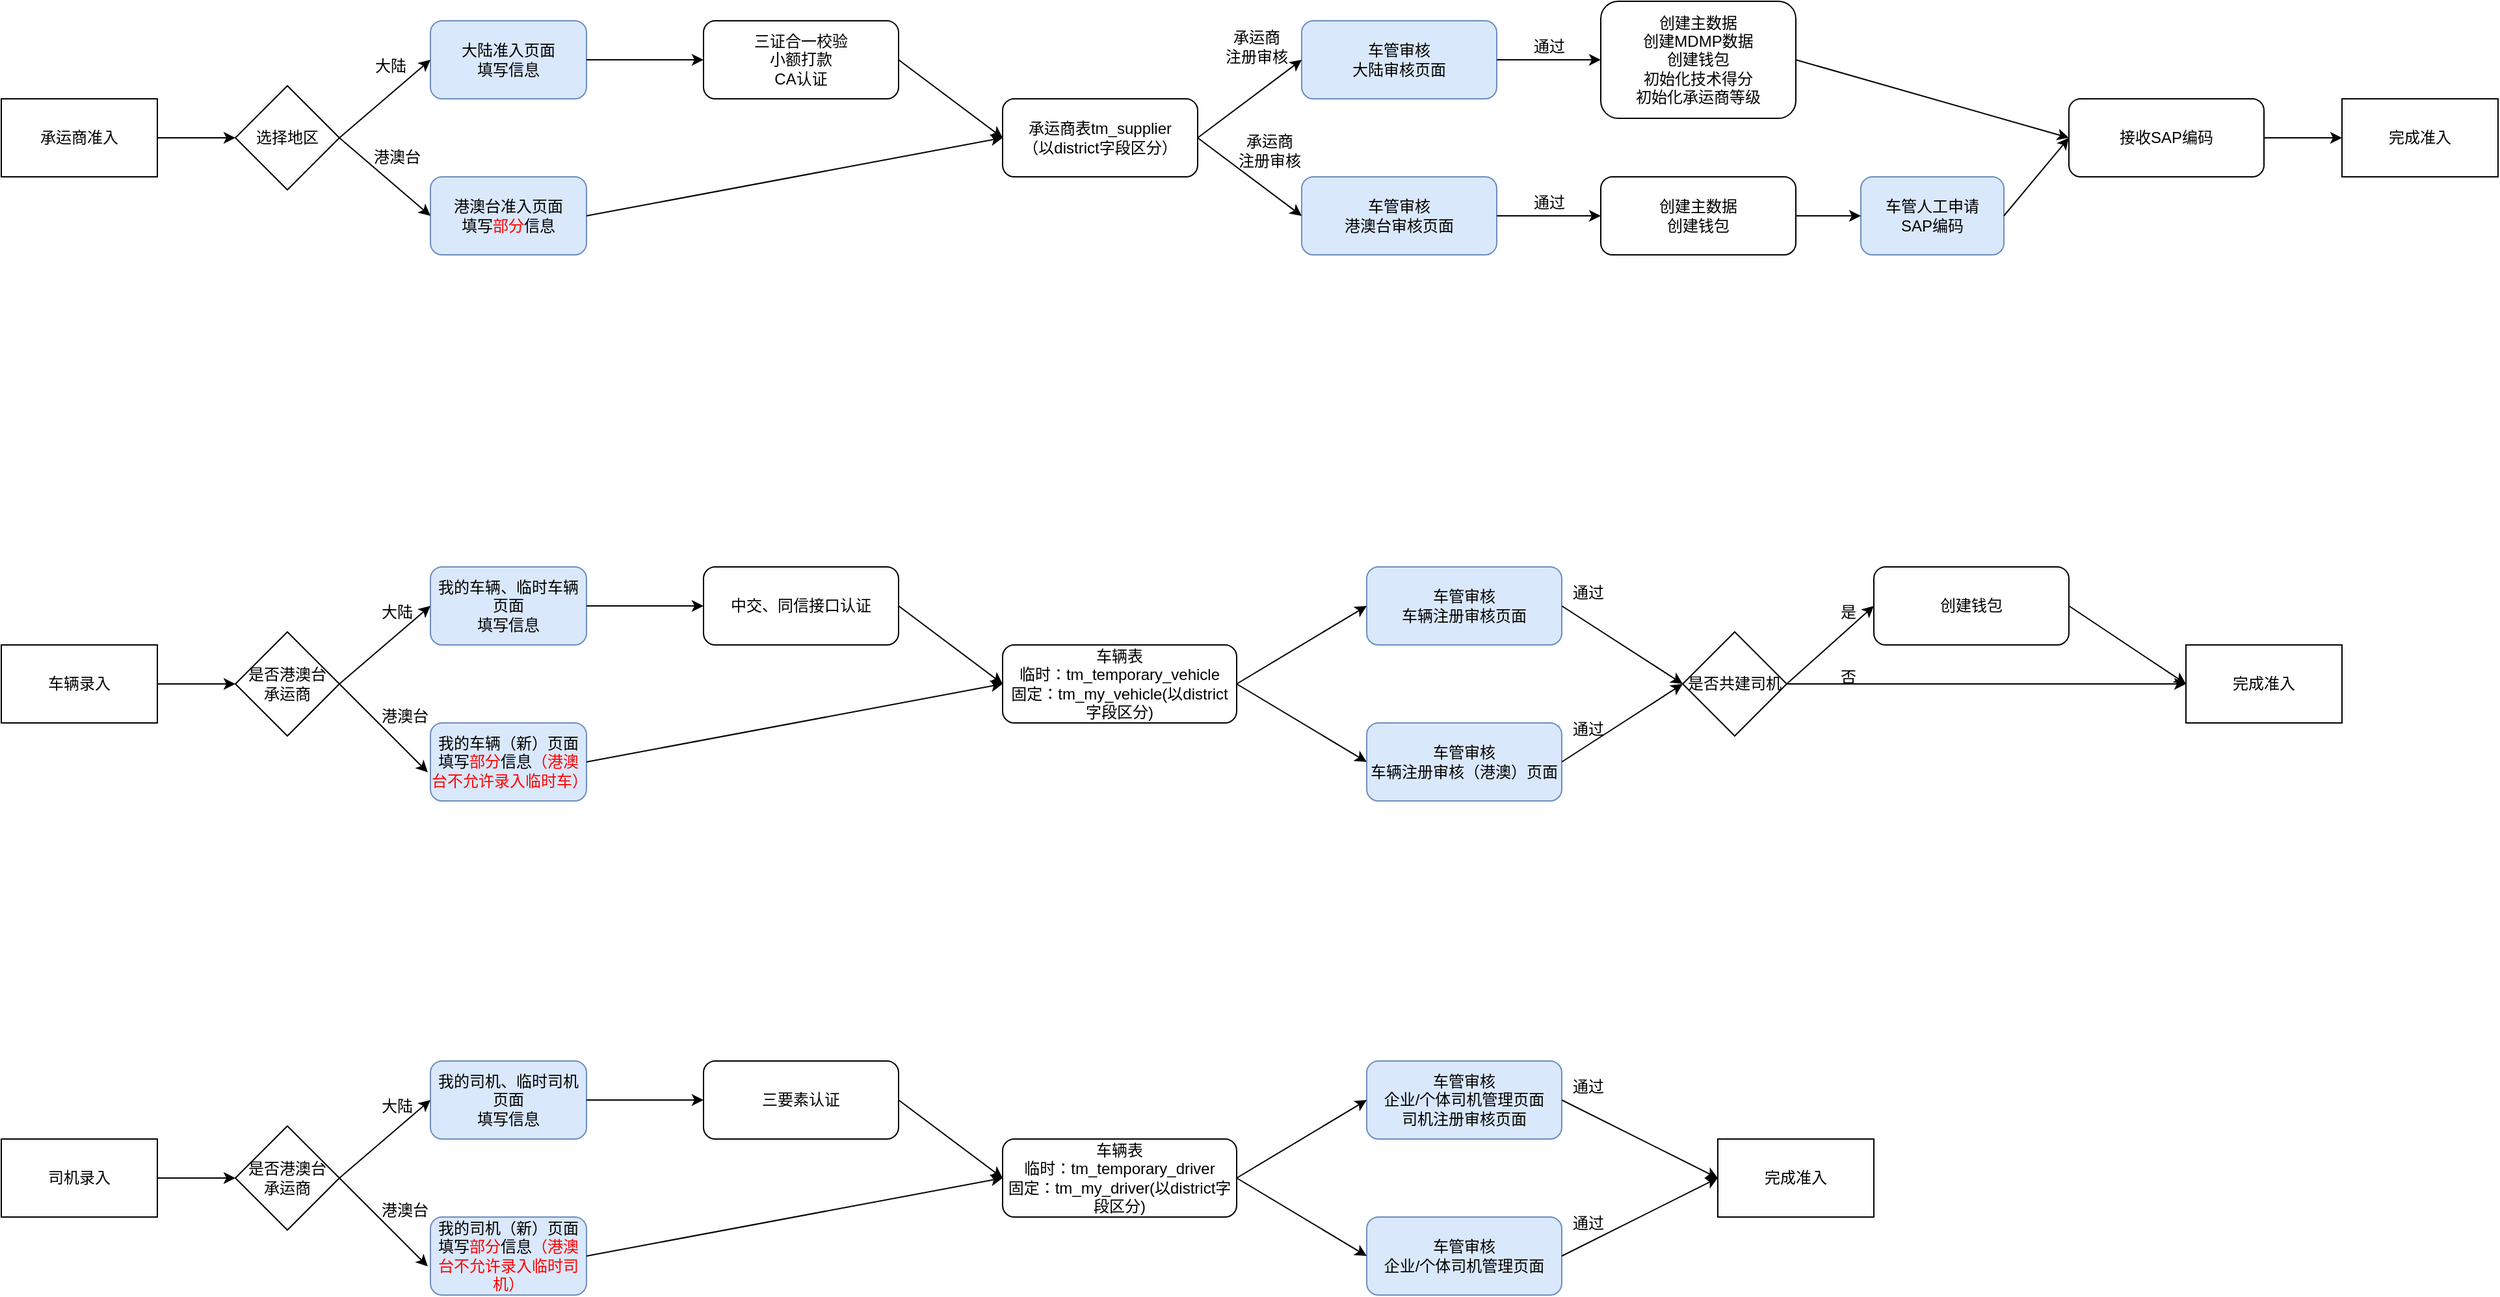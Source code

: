 <mxfile version="21.1.6" type="github">
  <diagram name="第 1 页" id="ubxKcSlFO65tErfigACV">
    <mxGraphModel dx="1434" dy="764" grid="1" gridSize="10" guides="1" tooltips="1" connect="1" arrows="1" fold="1" page="1" pageScale="1" pageWidth="827" pageHeight="1169" math="0" shadow="0">
      <root>
        <mxCell id="0" />
        <mxCell id="1" parent="0" />
        <mxCell id="kHSgpQIC2w--y30t0IKM-2" value="" style="endArrow=classic;html=1;rounded=0;exitX=1;exitY=0.5;exitDx=0;exitDy=0;" parent="1" target="kHSgpQIC2w--y30t0IKM-4" edge="1">
          <mxGeometry width="50" height="50" relative="1" as="geometry">
            <mxPoint x="230" y="210" as="sourcePoint" />
            <mxPoint x="260" y="360" as="targetPoint" />
          </mxGeometry>
        </mxCell>
        <mxCell id="kHSgpQIC2w--y30t0IKM-3" value="大陆准入页面&lt;br&gt;填写信息" style="rounded=1;whiteSpace=wrap;html=1;fillColor=#dae8fc;strokeColor=#6c8ebf;" parent="1" vertex="1">
          <mxGeometry x="440" y="120" width="120" height="60" as="geometry" />
        </mxCell>
        <mxCell id="kHSgpQIC2w--y30t0IKM-4" value="选择地区" style="rhombus;whiteSpace=wrap;html=1;" parent="1" vertex="1">
          <mxGeometry x="290" y="170" width="80" height="80" as="geometry" />
        </mxCell>
        <mxCell id="kHSgpQIC2w--y30t0IKM-5" value="" style="endArrow=classic;html=1;rounded=0;exitX=1;exitY=0.5;exitDx=0;exitDy=0;entryX=0;entryY=0.5;entryDx=0;entryDy=0;" parent="1" source="kHSgpQIC2w--y30t0IKM-4" target="kHSgpQIC2w--y30t0IKM-3" edge="1">
          <mxGeometry width="50" height="50" relative="1" as="geometry">
            <mxPoint x="240" y="220" as="sourcePoint" />
            <mxPoint x="300" y="220" as="targetPoint" />
          </mxGeometry>
        </mxCell>
        <mxCell id="kHSgpQIC2w--y30t0IKM-6" value="港澳台准入页面&lt;br&gt;填写&lt;font style=&quot;border-color: var(--border-color);&quot; color=&quot;#ff0000&quot;&gt;部分&lt;/font&gt;&lt;span style=&quot;&quot;&gt;信息&lt;/span&gt;" style="rounded=1;whiteSpace=wrap;html=1;fillColor=#dae8fc;strokeColor=#6c8ebf;" parent="1" vertex="1">
          <mxGeometry x="440" y="240" width="120" height="60" as="geometry" />
        </mxCell>
        <mxCell id="kHSgpQIC2w--y30t0IKM-8" value="" style="endArrow=classic;html=1;rounded=0;exitX=1;exitY=0.5;exitDx=0;exitDy=0;entryX=0;entryY=0.5;entryDx=0;entryDy=0;" parent="1" source="kHSgpQIC2w--y30t0IKM-4" target="kHSgpQIC2w--y30t0IKM-6" edge="1">
          <mxGeometry width="50" height="50" relative="1" as="geometry">
            <mxPoint x="380" y="220" as="sourcePoint" />
            <mxPoint x="450" y="150" as="targetPoint" />
          </mxGeometry>
        </mxCell>
        <mxCell id="kHSgpQIC2w--y30t0IKM-9" value="大陆" style="text;html=1;align=center;verticalAlign=middle;resizable=0;points=[];autosize=1;strokeColor=none;fillColor=none;" parent="1" vertex="1">
          <mxGeometry x="384" y="140" width="50" height="30" as="geometry" />
        </mxCell>
        <mxCell id="kHSgpQIC2w--y30t0IKM-10" value="港澳台" style="text;html=1;align=center;verticalAlign=middle;resizable=0;points=[];autosize=1;strokeColor=none;fillColor=none;" parent="1" vertex="1">
          <mxGeometry x="384" y="210" width="60" height="30" as="geometry" />
        </mxCell>
        <mxCell id="kHSgpQIC2w--y30t0IKM-12" value="承运商表tm_supplier&lt;br&gt;（以district字段区分）" style="rounded=1;whiteSpace=wrap;html=1;" parent="1" vertex="1">
          <mxGeometry x="880" y="180" width="150" height="60" as="geometry" />
        </mxCell>
        <mxCell id="kHSgpQIC2w--y30t0IKM-13" value="" style="endArrow=classic;html=1;rounded=0;exitX=1;exitY=0.5;exitDx=0;exitDy=0;entryX=0;entryY=0.5;entryDx=0;entryDy=0;" parent="1" source="kHSgpQIC2w--y30t0IKM-3" target="kHSgpQIC2w--y30t0IKM-17" edge="1">
          <mxGeometry width="50" height="50" relative="1" as="geometry">
            <mxPoint x="640" y="420" as="sourcePoint" />
            <mxPoint x="690" y="370" as="targetPoint" />
          </mxGeometry>
        </mxCell>
        <mxCell id="kHSgpQIC2w--y30t0IKM-14" value="" style="endArrow=classic;html=1;rounded=0;exitX=1;exitY=0.5;exitDx=0;exitDy=0;entryX=0;entryY=0.5;entryDx=0;entryDy=0;" parent="1" source="kHSgpQIC2w--y30t0IKM-6" target="kHSgpQIC2w--y30t0IKM-12" edge="1">
          <mxGeometry width="50" height="50" relative="1" as="geometry">
            <mxPoint x="640" y="420" as="sourcePoint" />
            <mxPoint x="690" y="370" as="targetPoint" />
          </mxGeometry>
        </mxCell>
        <mxCell id="kHSgpQIC2w--y30t0IKM-17" value="三证合一校验&lt;br&gt;小额打款&lt;br&gt;CA认证" style="rounded=1;whiteSpace=wrap;html=1;" parent="1" vertex="1">
          <mxGeometry x="650" y="120" width="150" height="60" as="geometry" />
        </mxCell>
        <mxCell id="kHSgpQIC2w--y30t0IKM-18" value="" style="endArrow=classic;html=1;rounded=0;entryX=0;entryY=0.5;entryDx=0;entryDy=0;exitX=1;exitY=0.5;exitDx=0;exitDy=0;" parent="1" source="kHSgpQIC2w--y30t0IKM-17" target="kHSgpQIC2w--y30t0IKM-12" edge="1">
          <mxGeometry width="50" height="50" relative="1" as="geometry">
            <mxPoint x="640" y="400" as="sourcePoint" />
            <mxPoint x="690" y="350" as="targetPoint" />
          </mxGeometry>
        </mxCell>
        <mxCell id="kHSgpQIC2w--y30t0IKM-19" value="车管审核&lt;br&gt;大陆审核页面" style="rounded=1;whiteSpace=wrap;html=1;fillColor=#dae8fc;strokeColor=#6c8ebf;" parent="1" vertex="1">
          <mxGeometry x="1110" y="120" width="150" height="60" as="geometry" />
        </mxCell>
        <mxCell id="kHSgpQIC2w--y30t0IKM-20" value="" style="endArrow=classic;html=1;rounded=0;entryX=0;entryY=0.5;entryDx=0;entryDy=0;" parent="1" target="kHSgpQIC2w--y30t0IKM-19" edge="1">
          <mxGeometry width="50" height="50" relative="1" as="geometry">
            <mxPoint x="1030" y="210" as="sourcePoint" />
            <mxPoint x="1120" y="350" as="targetPoint" />
          </mxGeometry>
        </mxCell>
        <mxCell id="kHSgpQIC2w--y30t0IKM-23" value="创建主数据&lt;br&gt;创建MDMP数据&lt;br&gt;创建钱包&lt;br&gt;初始化技术得分&lt;br&gt;初始化承运商等级" style="rounded=1;whiteSpace=wrap;html=1;" parent="1" vertex="1">
          <mxGeometry x="1340" y="105" width="150" height="90" as="geometry" />
        </mxCell>
        <mxCell id="kHSgpQIC2w--y30t0IKM-24" value="" style="endArrow=classic;html=1;rounded=0;entryX=0;entryY=0.5;entryDx=0;entryDy=0;exitX=1;exitY=0.5;exitDx=0;exitDy=0;" parent="1" source="kHSgpQIC2w--y30t0IKM-19" target="kHSgpQIC2w--y30t0IKM-23" edge="1">
          <mxGeometry width="50" height="50" relative="1" as="geometry">
            <mxPoint x="1240" y="210" as="sourcePoint" />
            <mxPoint x="1312" y="220" as="targetPoint" />
          </mxGeometry>
        </mxCell>
        <mxCell id="kHSgpQIC2w--y30t0IKM-25" value="车管审核&lt;br&gt;港澳台审核页面" style="rounded=1;whiteSpace=wrap;html=1;fillColor=#dae8fc;strokeColor=#6c8ebf;" parent="1" vertex="1">
          <mxGeometry x="1110" y="240" width="150" height="60" as="geometry" />
        </mxCell>
        <mxCell id="kHSgpQIC2w--y30t0IKM-26" value="" style="endArrow=classic;html=1;rounded=0;entryX=0;entryY=0.5;entryDx=0;entryDy=0;exitX=1;exitY=0.5;exitDx=0;exitDy=0;" parent="1" source="kHSgpQIC2w--y30t0IKM-12" target="kHSgpQIC2w--y30t0IKM-25" edge="1">
          <mxGeometry width="50" height="50" relative="1" as="geometry">
            <mxPoint x="1040" y="220" as="sourcePoint" />
            <mxPoint x="1120" y="160" as="targetPoint" />
          </mxGeometry>
        </mxCell>
        <mxCell id="kHSgpQIC2w--y30t0IKM-27" value="承运商&lt;br&gt;注册审核" style="text;html=1;align=center;verticalAlign=middle;resizable=0;points=[];autosize=1;strokeColor=none;fillColor=none;" parent="1" vertex="1">
          <mxGeometry x="1040" y="120" width="70" height="40" as="geometry" />
        </mxCell>
        <mxCell id="kHSgpQIC2w--y30t0IKM-28" value="承运商&lt;br&gt;注册审核" style="text;html=1;align=center;verticalAlign=middle;resizable=0;points=[];autosize=1;strokeColor=none;fillColor=none;" parent="1" vertex="1">
          <mxGeometry x="1050" y="200" width="70" height="40" as="geometry" />
        </mxCell>
        <mxCell id="kHSgpQIC2w--y30t0IKM-29" value="创建主数据&lt;br&gt;创建钱包" style="rounded=1;whiteSpace=wrap;html=1;" parent="1" vertex="1">
          <mxGeometry x="1340" y="240" width="150" height="60" as="geometry" />
        </mxCell>
        <mxCell id="kHSgpQIC2w--y30t0IKM-30" value="" style="endArrow=classic;html=1;rounded=0;exitX=1;exitY=0.5;exitDx=0;exitDy=0;" parent="1" source="kHSgpQIC2w--y30t0IKM-25" edge="1">
          <mxGeometry width="50" height="50" relative="1" as="geometry">
            <mxPoint x="1260" y="280" as="sourcePoint" />
            <mxPoint x="1340" y="270" as="targetPoint" />
          </mxGeometry>
        </mxCell>
        <mxCell id="kHSgpQIC2w--y30t0IKM-31" value="通过" style="text;html=1;align=center;verticalAlign=middle;resizable=0;points=[];autosize=1;strokeColor=none;fillColor=none;" parent="1" vertex="1">
          <mxGeometry x="1275" y="125" width="50" height="30" as="geometry" />
        </mxCell>
        <mxCell id="kHSgpQIC2w--y30t0IKM-32" value="通过" style="text;html=1;align=center;verticalAlign=middle;resizable=0;points=[];autosize=1;strokeColor=none;fillColor=none;" parent="1" vertex="1">
          <mxGeometry x="1275" y="245" width="50" height="30" as="geometry" />
        </mxCell>
        <mxCell id="kHSgpQIC2w--y30t0IKM-36" value="车管人工申请&lt;br&gt;SAP编码" style="rounded=1;whiteSpace=wrap;html=1;fillColor=#dae8fc;strokeColor=#6c8ebf;" parent="1" vertex="1">
          <mxGeometry x="1540" y="240" width="110" height="60" as="geometry" />
        </mxCell>
        <mxCell id="kHSgpQIC2w--y30t0IKM-37" value="" style="endArrow=classic;html=1;rounded=0;" parent="1" edge="1">
          <mxGeometry width="50" height="50" relative="1" as="geometry">
            <mxPoint x="1490" y="270" as="sourcePoint" />
            <mxPoint x="1540" y="270" as="targetPoint" />
            <Array as="points">
              <mxPoint x="1540" y="270" />
            </Array>
          </mxGeometry>
        </mxCell>
        <mxCell id="kHSgpQIC2w--y30t0IKM-38" value="接收SAP编码" style="rounded=1;whiteSpace=wrap;html=1;" parent="1" vertex="1">
          <mxGeometry x="1700" y="180" width="150" height="60" as="geometry" />
        </mxCell>
        <mxCell id="kHSgpQIC2w--y30t0IKM-39" value="" style="endArrow=classic;html=1;rounded=0;exitX=1;exitY=0.5;exitDx=0;exitDy=0;entryX=0;entryY=0.5;entryDx=0;entryDy=0;" parent="1" source="kHSgpQIC2w--y30t0IKM-23" target="kHSgpQIC2w--y30t0IKM-38" edge="1">
          <mxGeometry width="50" height="50" relative="1" as="geometry">
            <mxPoint x="1550" y="180" as="sourcePoint" />
            <mxPoint x="1600" y="130" as="targetPoint" />
          </mxGeometry>
        </mxCell>
        <mxCell id="kHSgpQIC2w--y30t0IKM-40" value="" style="endArrow=classic;html=1;rounded=0;exitX=1;exitY=0.5;exitDx=0;exitDy=0;entryX=0;entryY=0.5;entryDx=0;entryDy=0;" parent="1" source="kHSgpQIC2w--y30t0IKM-36" target="kHSgpQIC2w--y30t0IKM-38" edge="1">
          <mxGeometry width="50" height="50" relative="1" as="geometry">
            <mxPoint x="1500" y="160" as="sourcePoint" />
            <mxPoint x="1710" y="220" as="targetPoint" />
          </mxGeometry>
        </mxCell>
        <mxCell id="kHSgpQIC2w--y30t0IKM-41" value="完成准入" style="rounded=0;whiteSpace=wrap;html=1;" parent="1" vertex="1">
          <mxGeometry x="1910" y="180" width="120" height="60" as="geometry" />
        </mxCell>
        <mxCell id="kHSgpQIC2w--y30t0IKM-42" value="" style="endArrow=classic;html=1;rounded=0;exitX=1;exitY=0.5;exitDx=0;exitDy=0;entryX=0;entryY=0.5;entryDx=0;entryDy=0;" parent="1" source="kHSgpQIC2w--y30t0IKM-38" target="kHSgpQIC2w--y30t0IKM-41" edge="1">
          <mxGeometry width="50" height="50" relative="1" as="geometry">
            <mxPoint x="1660" y="280" as="sourcePoint" />
            <mxPoint x="1710" y="220" as="targetPoint" />
          </mxGeometry>
        </mxCell>
        <mxCell id="kHSgpQIC2w--y30t0IKM-45" value="承运商准入" style="rounded=0;whiteSpace=wrap;html=1;" parent="1" vertex="1">
          <mxGeometry x="110" y="180" width="120" height="60" as="geometry" />
        </mxCell>
        <mxCell id="kHSgpQIC2w--y30t0IKM-46" value="车辆录入" style="rounded=0;whiteSpace=wrap;html=1;" parent="1" vertex="1">
          <mxGeometry x="110" y="600" width="120" height="60" as="geometry" />
        </mxCell>
        <mxCell id="kHSgpQIC2w--y30t0IKM-47" value="是否港澳台&lt;br&gt;承运商" style="rhombus;whiteSpace=wrap;html=1;" parent="1" vertex="1">
          <mxGeometry x="290" y="590" width="80" height="80" as="geometry" />
        </mxCell>
        <mxCell id="kHSgpQIC2w--y30t0IKM-48" value="" style="endArrow=classic;html=1;rounded=0;exitX=1;exitY=0.5;exitDx=0;exitDy=0;entryX=0;entryY=0.5;entryDx=0;entryDy=0;" parent="1" source="kHSgpQIC2w--y30t0IKM-46" target="kHSgpQIC2w--y30t0IKM-47" edge="1">
          <mxGeometry width="50" height="50" relative="1" as="geometry">
            <mxPoint x="510" y="360" as="sourcePoint" />
            <mxPoint x="560" y="310" as="targetPoint" />
          </mxGeometry>
        </mxCell>
        <mxCell id="kHSgpQIC2w--y30t0IKM-49" value="我的车辆、临时车辆页面&lt;br&gt;填写信息" style="rounded=1;whiteSpace=wrap;html=1;fillColor=#dae8fc;strokeColor=#6c8ebf;" parent="1" vertex="1">
          <mxGeometry x="440" y="540" width="120" height="60" as="geometry" />
        </mxCell>
        <mxCell id="kHSgpQIC2w--y30t0IKM-50" value="我的车辆（新）页面&lt;br&gt;填写&lt;font style=&quot;border-color: var(--border-color);&quot; color=&quot;#ff0000&quot;&gt;部分&lt;/font&gt;信息&lt;font color=&quot;#ff0000&quot;&gt;（港澳台不允许录入临时车）&lt;/font&gt;" style="rounded=1;whiteSpace=wrap;html=1;fillColor=#dae8fc;strokeColor=#6c8ebf;" parent="1" vertex="1">
          <mxGeometry x="440" y="660" width="120" height="60" as="geometry" />
        </mxCell>
        <mxCell id="kHSgpQIC2w--y30t0IKM-51" value="" style="endArrow=classic;html=1;rounded=0;exitX=1;exitY=0.5;exitDx=0;exitDy=0;entryX=0;entryY=0.5;entryDx=0;entryDy=0;" parent="1" source="kHSgpQIC2w--y30t0IKM-47" target="kHSgpQIC2w--y30t0IKM-49" edge="1">
          <mxGeometry width="50" height="50" relative="1" as="geometry">
            <mxPoint x="240" y="640" as="sourcePoint" />
            <mxPoint x="300" y="640" as="targetPoint" />
          </mxGeometry>
        </mxCell>
        <mxCell id="kHSgpQIC2w--y30t0IKM-52" value="" style="endArrow=classic;html=1;rounded=0;entryX=-0.017;entryY=0.633;entryDx=0;entryDy=0;entryPerimeter=0;" parent="1" target="kHSgpQIC2w--y30t0IKM-50" edge="1">
          <mxGeometry width="50" height="50" relative="1" as="geometry">
            <mxPoint x="370" y="630" as="sourcePoint" />
            <mxPoint x="450" y="580" as="targetPoint" />
          </mxGeometry>
        </mxCell>
        <mxCell id="kHSgpQIC2w--y30t0IKM-53" value="港澳台" style="text;html=1;align=center;verticalAlign=middle;resizable=0;points=[];autosize=1;strokeColor=none;fillColor=none;" parent="1" vertex="1">
          <mxGeometry x="390" y="640" width="60" height="30" as="geometry" />
        </mxCell>
        <mxCell id="kHSgpQIC2w--y30t0IKM-54" value="大陆" style="text;html=1;align=center;verticalAlign=middle;resizable=0;points=[];autosize=1;strokeColor=none;fillColor=none;" parent="1" vertex="1">
          <mxGeometry x="389" y="560" width="50" height="30" as="geometry" />
        </mxCell>
        <mxCell id="kHSgpQIC2w--y30t0IKM-56" value="中交、同信接口认证" style="rounded=1;whiteSpace=wrap;html=1;" parent="1" vertex="1">
          <mxGeometry x="650" y="540" width="150" height="60" as="geometry" />
        </mxCell>
        <mxCell id="kHSgpQIC2w--y30t0IKM-57" value="" style="endArrow=classic;html=1;rounded=0;exitX=1;exitY=0.5;exitDx=0;exitDy=0;entryX=0;entryY=0.5;entryDx=0;entryDy=0;" parent="1" source="kHSgpQIC2w--y30t0IKM-49" target="kHSgpQIC2w--y30t0IKM-56" edge="1">
          <mxGeometry width="50" height="50" relative="1" as="geometry">
            <mxPoint x="570" y="590" as="sourcePoint" />
            <mxPoint x="620" y="540" as="targetPoint" />
          </mxGeometry>
        </mxCell>
        <mxCell id="kHSgpQIC2w--y30t0IKM-59" value="车辆表&lt;br&gt;临时：tm_temporary_vehicle&lt;br&gt;固定：tm_my_vehicle(以district字段区分)" style="rounded=1;whiteSpace=wrap;html=1;" parent="1" vertex="1">
          <mxGeometry x="880" y="600" width="180" height="60" as="geometry" />
        </mxCell>
        <mxCell id="kHSgpQIC2w--y30t0IKM-60" value="" style="endArrow=classic;html=1;rounded=0;exitX=1;exitY=0.5;exitDx=0;exitDy=0;entryX=0;entryY=0.5;entryDx=0;entryDy=0;" parent="1" source="kHSgpQIC2w--y30t0IKM-50" target="kHSgpQIC2w--y30t0IKM-59" edge="1">
          <mxGeometry width="50" height="50" relative="1" as="geometry">
            <mxPoint x="510" y="430" as="sourcePoint" />
            <mxPoint x="560" y="380" as="targetPoint" />
          </mxGeometry>
        </mxCell>
        <mxCell id="kHSgpQIC2w--y30t0IKM-61" value="" style="endArrow=classic;html=1;rounded=0;exitX=1;exitY=0.5;exitDx=0;exitDy=0;" parent="1" source="kHSgpQIC2w--y30t0IKM-56" edge="1">
          <mxGeometry width="50" height="50" relative="1" as="geometry">
            <mxPoint x="810" y="160" as="sourcePoint" />
            <mxPoint x="880" y="630" as="targetPoint" />
          </mxGeometry>
        </mxCell>
        <mxCell id="kHSgpQIC2w--y30t0IKM-62" value="车管审核&lt;br&gt;车辆注册审核页面" style="rounded=1;whiteSpace=wrap;html=1;fillColor=#dae8fc;strokeColor=#6c8ebf;" parent="1" vertex="1">
          <mxGeometry x="1160" y="540" width="150" height="60" as="geometry" />
        </mxCell>
        <mxCell id="kHSgpQIC2w--y30t0IKM-63" value="车管审核&lt;br&gt;车辆注册审核（港澳）页面" style="rounded=1;whiteSpace=wrap;html=1;fillColor=#dae8fc;strokeColor=#6c8ebf;" parent="1" vertex="1">
          <mxGeometry x="1160" y="660" width="150" height="60" as="geometry" />
        </mxCell>
        <mxCell id="kHSgpQIC2w--y30t0IKM-64" value="" style="endArrow=classic;html=1;rounded=0;exitX=1;exitY=0.5;exitDx=0;exitDy=0;entryX=0;entryY=0.5;entryDx=0;entryDy=0;" parent="1" source="kHSgpQIC2w--y30t0IKM-59" target="kHSgpQIC2w--y30t0IKM-62" edge="1">
          <mxGeometry width="50" height="50" relative="1" as="geometry">
            <mxPoint x="890" y="530" as="sourcePoint" />
            <mxPoint x="940" y="480" as="targetPoint" />
          </mxGeometry>
        </mxCell>
        <mxCell id="kHSgpQIC2w--y30t0IKM-65" value="" style="endArrow=classic;html=1;rounded=0;entryX=0;entryY=0.5;entryDx=0;entryDy=0;" parent="1" target="kHSgpQIC2w--y30t0IKM-63" edge="1">
          <mxGeometry width="50" height="50" relative="1" as="geometry">
            <mxPoint x="1060" y="630" as="sourcePoint" />
            <mxPoint x="1170" y="580" as="targetPoint" />
          </mxGeometry>
        </mxCell>
        <mxCell id="kHSgpQIC2w--y30t0IKM-66" value="完成准入" style="rounded=0;whiteSpace=wrap;html=1;" parent="1" vertex="1">
          <mxGeometry x="1790" y="600" width="120" height="60" as="geometry" />
        </mxCell>
        <mxCell id="kHSgpQIC2w--y30t0IKM-67" value="" style="endArrow=classic;html=1;rounded=0;exitX=1;exitY=0.5;exitDx=0;exitDy=0;entryX=0;entryY=0.5;entryDx=0;entryDy=0;" parent="1" source="kHSgpQIC2w--y30t0IKM-62" target="eUwzeeHUWYk4egDMTB7J-1" edge="1">
          <mxGeometry width="50" height="50" relative="1" as="geometry">
            <mxPoint x="1540" y="530" as="sourcePoint" />
            <mxPoint x="1410" y="630" as="targetPoint" />
          </mxGeometry>
        </mxCell>
        <mxCell id="kHSgpQIC2w--y30t0IKM-68" value="" style="endArrow=classic;html=1;rounded=0;exitX=1;exitY=0.5;exitDx=0;exitDy=0;entryX=0;entryY=0.5;entryDx=0;entryDy=0;" parent="1" source="kHSgpQIC2w--y30t0IKM-63" target="eUwzeeHUWYk4egDMTB7J-1" edge="1">
          <mxGeometry width="50" height="50" relative="1" as="geometry">
            <mxPoint x="1320" y="580" as="sourcePoint" />
            <mxPoint x="1440" y="640" as="targetPoint" />
          </mxGeometry>
        </mxCell>
        <mxCell id="kHSgpQIC2w--y30t0IKM-69" value="通过" style="text;html=1;align=center;verticalAlign=middle;resizable=0;points=[];autosize=1;strokeColor=none;fillColor=none;" parent="1" vertex="1">
          <mxGeometry x="1305" y="545" width="50" height="30" as="geometry" />
        </mxCell>
        <mxCell id="kHSgpQIC2w--y30t0IKM-70" value="通过" style="text;html=1;align=center;verticalAlign=middle;resizable=0;points=[];autosize=1;strokeColor=none;fillColor=none;" parent="1" vertex="1">
          <mxGeometry x="1305" y="650" width="50" height="30" as="geometry" />
        </mxCell>
        <mxCell id="kHSgpQIC2w--y30t0IKM-72" value="司机录入" style="rounded=0;whiteSpace=wrap;html=1;" parent="1" vertex="1">
          <mxGeometry x="110" y="980" width="120" height="60" as="geometry" />
        </mxCell>
        <mxCell id="kHSgpQIC2w--y30t0IKM-73" value="是否港澳台&lt;br&gt;承运商" style="rhombus;whiteSpace=wrap;html=1;" parent="1" vertex="1">
          <mxGeometry x="290" y="970" width="80" height="80" as="geometry" />
        </mxCell>
        <mxCell id="kHSgpQIC2w--y30t0IKM-74" value="" style="endArrow=classic;html=1;rounded=0;exitX=1;exitY=0.5;exitDx=0;exitDy=0;entryX=0;entryY=0.5;entryDx=0;entryDy=0;" parent="1" source="kHSgpQIC2w--y30t0IKM-72" target="kHSgpQIC2w--y30t0IKM-73" edge="1">
          <mxGeometry width="50" height="50" relative="1" as="geometry">
            <mxPoint x="510" y="740" as="sourcePoint" />
            <mxPoint x="560" y="690" as="targetPoint" />
          </mxGeometry>
        </mxCell>
        <mxCell id="kHSgpQIC2w--y30t0IKM-75" value="我的司机、临时司机页面&lt;br&gt;填写信息" style="rounded=1;whiteSpace=wrap;html=1;fillColor=#dae8fc;strokeColor=#6c8ebf;" parent="1" vertex="1">
          <mxGeometry x="440" y="920" width="120" height="60" as="geometry" />
        </mxCell>
        <mxCell id="kHSgpQIC2w--y30t0IKM-76" value="我的司机（新）页面&lt;br&gt;填写&lt;font style=&quot;border-color: var(--border-color);&quot; color=&quot;#ff0000&quot;&gt;部分&lt;/font&gt;信息&lt;font color=&quot;#ff0000&quot;&gt;（港澳台不允许录入临时司机）&lt;/font&gt;" style="rounded=1;whiteSpace=wrap;html=1;fillColor=#dae8fc;strokeColor=#6c8ebf;" parent="1" vertex="1">
          <mxGeometry x="440" y="1040" width="120" height="60" as="geometry" />
        </mxCell>
        <mxCell id="kHSgpQIC2w--y30t0IKM-77" value="" style="endArrow=classic;html=1;rounded=0;exitX=1;exitY=0.5;exitDx=0;exitDy=0;entryX=0;entryY=0.5;entryDx=0;entryDy=0;" parent="1" source="kHSgpQIC2w--y30t0IKM-73" target="kHSgpQIC2w--y30t0IKM-75" edge="1">
          <mxGeometry width="50" height="50" relative="1" as="geometry">
            <mxPoint x="240" y="1020" as="sourcePoint" />
            <mxPoint x="300" y="1020" as="targetPoint" />
          </mxGeometry>
        </mxCell>
        <mxCell id="kHSgpQIC2w--y30t0IKM-78" value="" style="endArrow=classic;html=1;rounded=0;entryX=-0.017;entryY=0.633;entryDx=0;entryDy=0;entryPerimeter=0;" parent="1" target="kHSgpQIC2w--y30t0IKM-76" edge="1">
          <mxGeometry width="50" height="50" relative="1" as="geometry">
            <mxPoint x="370" y="1010" as="sourcePoint" />
            <mxPoint x="450" y="960" as="targetPoint" />
          </mxGeometry>
        </mxCell>
        <mxCell id="kHSgpQIC2w--y30t0IKM-79" value="港澳台" style="text;html=1;align=center;verticalAlign=middle;resizable=0;points=[];autosize=1;strokeColor=none;fillColor=none;" parent="1" vertex="1">
          <mxGeometry x="390" y="1020" width="60" height="30" as="geometry" />
        </mxCell>
        <mxCell id="kHSgpQIC2w--y30t0IKM-80" value="大陆" style="text;html=1;align=center;verticalAlign=middle;resizable=0;points=[];autosize=1;strokeColor=none;fillColor=none;" parent="1" vertex="1">
          <mxGeometry x="389" y="940" width="50" height="30" as="geometry" />
        </mxCell>
        <mxCell id="kHSgpQIC2w--y30t0IKM-81" value="三要素认证" style="rounded=1;whiteSpace=wrap;html=1;" parent="1" vertex="1">
          <mxGeometry x="650" y="920" width="150" height="60" as="geometry" />
        </mxCell>
        <mxCell id="kHSgpQIC2w--y30t0IKM-82" value="" style="endArrow=classic;html=1;rounded=0;exitX=1;exitY=0.5;exitDx=0;exitDy=0;entryX=0;entryY=0.5;entryDx=0;entryDy=0;" parent="1" source="kHSgpQIC2w--y30t0IKM-75" target="kHSgpQIC2w--y30t0IKM-81" edge="1">
          <mxGeometry width="50" height="50" relative="1" as="geometry">
            <mxPoint x="570" y="970" as="sourcePoint" />
            <mxPoint x="620" y="920" as="targetPoint" />
          </mxGeometry>
        </mxCell>
        <mxCell id="kHSgpQIC2w--y30t0IKM-83" value="车辆表&lt;br&gt;临时：tm_temporary_driver&lt;br&gt;固定：tm_my_driver(以district字段区分)" style="rounded=1;whiteSpace=wrap;html=1;" parent="1" vertex="1">
          <mxGeometry x="880" y="980" width="180" height="60" as="geometry" />
        </mxCell>
        <mxCell id="kHSgpQIC2w--y30t0IKM-84" value="" style="endArrow=classic;html=1;rounded=0;exitX=1;exitY=0.5;exitDx=0;exitDy=0;entryX=0;entryY=0.5;entryDx=0;entryDy=0;" parent="1" source="kHSgpQIC2w--y30t0IKM-76" target="kHSgpQIC2w--y30t0IKM-83" edge="1">
          <mxGeometry width="50" height="50" relative="1" as="geometry">
            <mxPoint x="510" y="810" as="sourcePoint" />
            <mxPoint x="560" y="760" as="targetPoint" />
          </mxGeometry>
        </mxCell>
        <mxCell id="kHSgpQIC2w--y30t0IKM-85" value="" style="endArrow=classic;html=1;rounded=0;exitX=1;exitY=0.5;exitDx=0;exitDy=0;" parent="1" source="kHSgpQIC2w--y30t0IKM-81" edge="1">
          <mxGeometry width="50" height="50" relative="1" as="geometry">
            <mxPoint x="810" y="540" as="sourcePoint" />
            <mxPoint x="880" y="1010" as="targetPoint" />
          </mxGeometry>
        </mxCell>
        <mxCell id="kHSgpQIC2w--y30t0IKM-86" value="车管审核&lt;br&gt;企业/个体司机管理页面&lt;br&gt;司机注册审核页面" style="rounded=1;whiteSpace=wrap;html=1;fillColor=#dae8fc;strokeColor=#6c8ebf;" parent="1" vertex="1">
          <mxGeometry x="1160" y="920" width="150" height="60" as="geometry" />
        </mxCell>
        <mxCell id="kHSgpQIC2w--y30t0IKM-87" value="车管审核&lt;br&gt;企业/个体司机管理页面" style="rounded=1;whiteSpace=wrap;html=1;fillColor=#dae8fc;strokeColor=#6c8ebf;" parent="1" vertex="1">
          <mxGeometry x="1160" y="1040" width="150" height="60" as="geometry" />
        </mxCell>
        <mxCell id="kHSgpQIC2w--y30t0IKM-88" value="" style="endArrow=classic;html=1;rounded=0;exitX=1;exitY=0.5;exitDx=0;exitDy=0;entryX=0;entryY=0.5;entryDx=0;entryDy=0;" parent="1" source="kHSgpQIC2w--y30t0IKM-83" target="kHSgpQIC2w--y30t0IKM-86" edge="1">
          <mxGeometry width="50" height="50" relative="1" as="geometry">
            <mxPoint x="890" y="910" as="sourcePoint" />
            <mxPoint x="940" y="860" as="targetPoint" />
          </mxGeometry>
        </mxCell>
        <mxCell id="kHSgpQIC2w--y30t0IKM-89" value="" style="endArrow=classic;html=1;rounded=0;entryX=0;entryY=0.5;entryDx=0;entryDy=0;" parent="1" target="kHSgpQIC2w--y30t0IKM-87" edge="1">
          <mxGeometry width="50" height="50" relative="1" as="geometry">
            <mxPoint x="1060" y="1010" as="sourcePoint" />
            <mxPoint x="1170" y="960" as="targetPoint" />
          </mxGeometry>
        </mxCell>
        <mxCell id="kHSgpQIC2w--y30t0IKM-90" value="完成准入" style="rounded=0;whiteSpace=wrap;html=1;" parent="1" vertex="1">
          <mxGeometry x="1430" y="980" width="120" height="60" as="geometry" />
        </mxCell>
        <mxCell id="kHSgpQIC2w--y30t0IKM-91" value="" style="endArrow=classic;html=1;rounded=0;exitX=1;exitY=0.5;exitDx=0;exitDy=0;entryX=0;entryY=0.5;entryDx=0;entryDy=0;" parent="1" source="kHSgpQIC2w--y30t0IKM-86" target="kHSgpQIC2w--y30t0IKM-90" edge="1">
          <mxGeometry width="50" height="50" relative="1" as="geometry">
            <mxPoint x="1540" y="910" as="sourcePoint" />
            <mxPoint x="1590" y="860" as="targetPoint" />
          </mxGeometry>
        </mxCell>
        <mxCell id="kHSgpQIC2w--y30t0IKM-92" value="" style="endArrow=classic;html=1;rounded=0;exitX=1;exitY=0.5;exitDx=0;exitDy=0;entryX=0;entryY=0.5;entryDx=0;entryDy=0;" parent="1" source="kHSgpQIC2w--y30t0IKM-87" target="kHSgpQIC2w--y30t0IKM-90" edge="1">
          <mxGeometry width="50" height="50" relative="1" as="geometry">
            <mxPoint x="1320" y="960" as="sourcePoint" />
            <mxPoint x="1440" y="1020" as="targetPoint" />
          </mxGeometry>
        </mxCell>
        <mxCell id="kHSgpQIC2w--y30t0IKM-93" value="通过" style="text;html=1;align=center;verticalAlign=middle;resizable=0;points=[];autosize=1;strokeColor=none;fillColor=none;" parent="1" vertex="1">
          <mxGeometry x="1305" y="925" width="50" height="30" as="geometry" />
        </mxCell>
        <mxCell id="kHSgpQIC2w--y30t0IKM-94" value="通过" style="text;html=1;align=center;verticalAlign=middle;resizable=0;points=[];autosize=1;strokeColor=none;fillColor=none;" parent="1" vertex="1">
          <mxGeometry x="1305" y="1030" width="50" height="30" as="geometry" />
        </mxCell>
        <mxCell id="eUwzeeHUWYk4egDMTB7J-1" value="是否共建司机" style="rhombus;whiteSpace=wrap;html=1;" vertex="1" parent="1">
          <mxGeometry x="1403" y="590" width="80" height="80" as="geometry" />
        </mxCell>
        <mxCell id="eUwzeeHUWYk4egDMTB7J-2" value="创建钱包" style="rounded=1;whiteSpace=wrap;html=1;" vertex="1" parent="1">
          <mxGeometry x="1550" y="540" width="150" height="60" as="geometry" />
        </mxCell>
        <mxCell id="eUwzeeHUWYk4egDMTB7J-3" value="" style="endArrow=classic;html=1;rounded=0;exitX=1;exitY=0.5;exitDx=0;exitDy=0;entryX=0;entryY=0.5;entryDx=0;entryDy=0;" edge="1" parent="1" source="eUwzeeHUWYk4egDMTB7J-1" target="eUwzeeHUWYk4egDMTB7J-2">
          <mxGeometry width="50" height="50" relative="1" as="geometry">
            <mxPoint x="1490" y="430" as="sourcePoint" />
            <mxPoint x="1540" y="380" as="targetPoint" />
          </mxGeometry>
        </mxCell>
        <mxCell id="eUwzeeHUWYk4egDMTB7J-4" value="" style="endArrow=classic;html=1;rounded=0;exitX=1;exitY=0.5;exitDx=0;exitDy=0;entryX=0;entryY=0.5;entryDx=0;entryDy=0;" edge="1" parent="1" source="eUwzeeHUWYk4egDMTB7J-1" target="kHSgpQIC2w--y30t0IKM-66">
          <mxGeometry width="50" height="50" relative="1" as="geometry">
            <mxPoint x="1490" y="430" as="sourcePoint" />
            <mxPoint x="1540" y="380" as="targetPoint" />
          </mxGeometry>
        </mxCell>
        <mxCell id="eUwzeeHUWYk4egDMTB7J-5" value="" style="endArrow=classic;html=1;rounded=0;exitX=1;exitY=0.5;exitDx=0;exitDy=0;entryX=0;entryY=0.5;entryDx=0;entryDy=0;" edge="1" parent="1" source="eUwzeeHUWYk4egDMTB7J-2" target="kHSgpQIC2w--y30t0IKM-66">
          <mxGeometry width="50" height="50" relative="1" as="geometry">
            <mxPoint x="1490" y="430" as="sourcePoint" />
            <mxPoint x="1540" y="380" as="targetPoint" />
          </mxGeometry>
        </mxCell>
        <mxCell id="eUwzeeHUWYk4egDMTB7J-6" value="是" style="text;html=1;align=center;verticalAlign=middle;resizable=0;points=[];autosize=1;strokeColor=none;fillColor=none;" vertex="1" parent="1">
          <mxGeometry x="1510" y="560" width="40" height="30" as="geometry" />
        </mxCell>
        <mxCell id="eUwzeeHUWYk4egDMTB7J-7" value="否" style="text;html=1;align=center;verticalAlign=middle;resizable=0;points=[];autosize=1;strokeColor=none;fillColor=none;" vertex="1" parent="1">
          <mxGeometry x="1510" y="610" width="40" height="30" as="geometry" />
        </mxCell>
      </root>
    </mxGraphModel>
  </diagram>
</mxfile>
